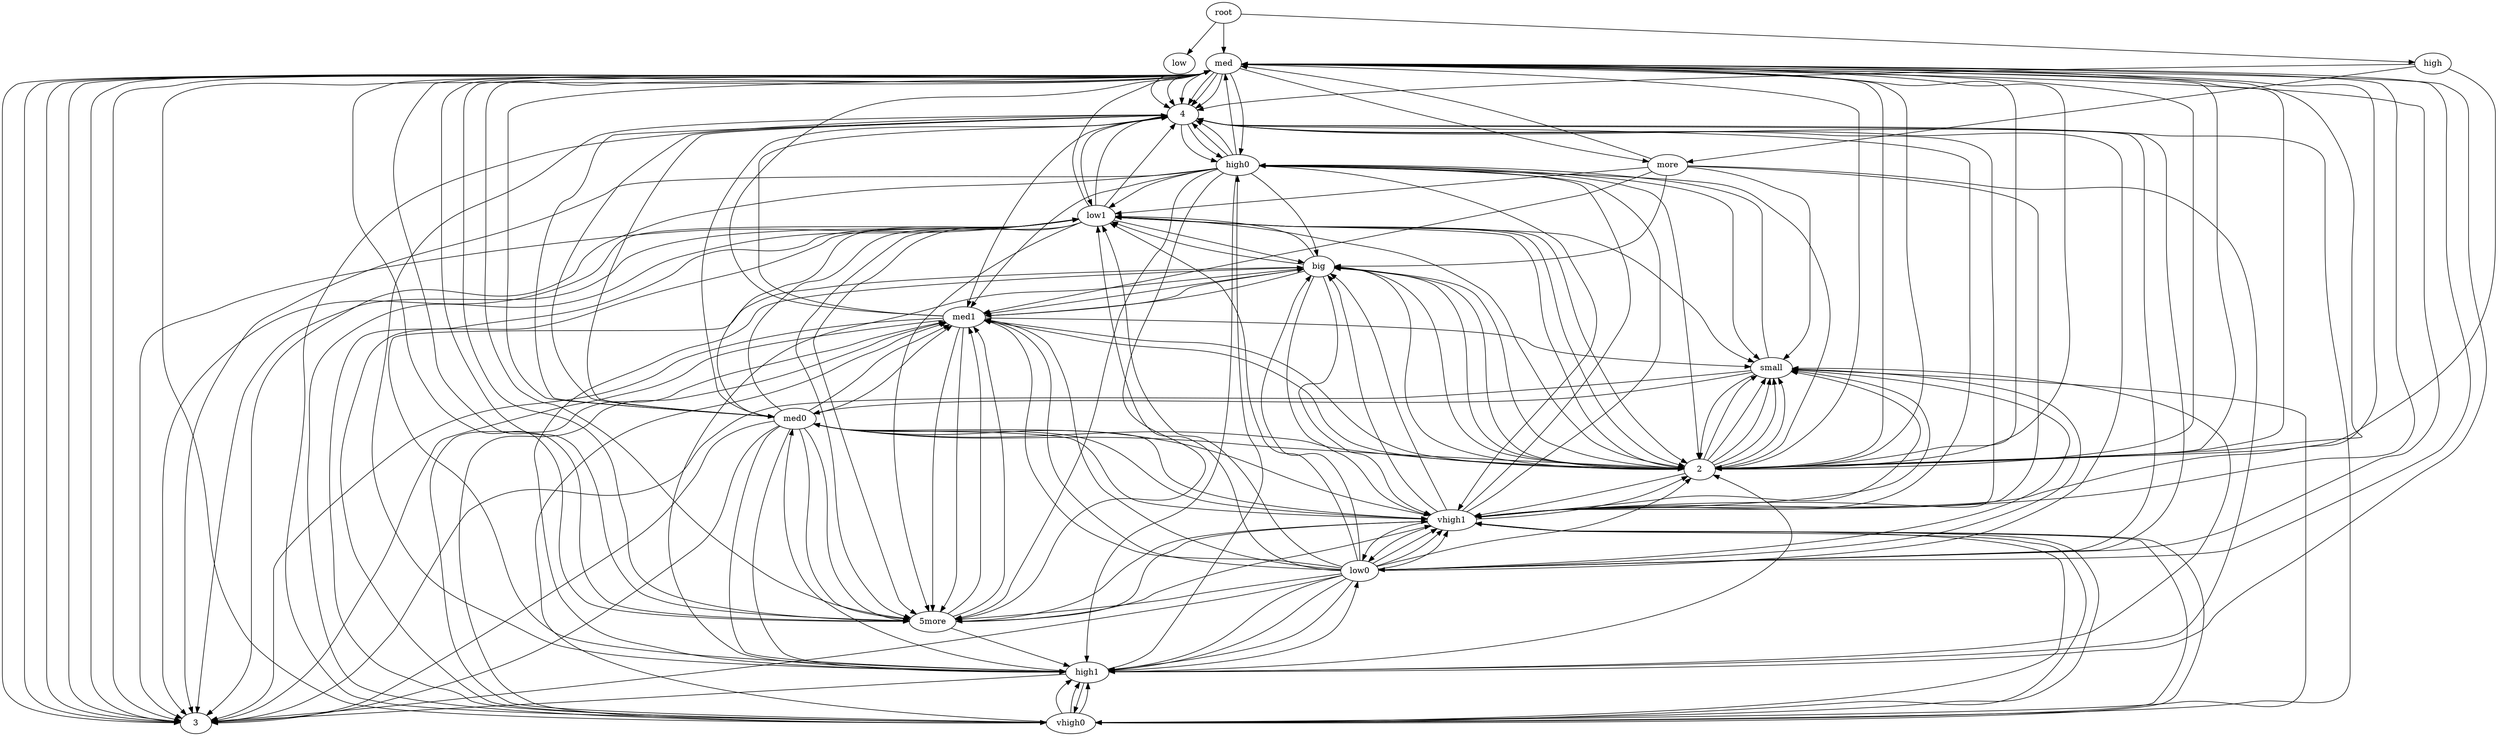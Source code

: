 // The Decision Tree
digraph {
	root
	low
	root -> low [label=" "]
	med
	root -> med [label=" "]
	4
	med -> 4 [label=" "]
	high0
	4 -> high0 [label=" "]
	med
	high0 -> med [label=" "]
	2
	med -> 2 [label=" "]
	4
	med -> 4 [label=" "]
	"5more"
	med -> "5more" [label=" "]
	med1
	"5more" -> med1 [label=" "]
	vhigh1
	"5more" -> vhigh1 [label=" "]
	high1
	"5more" -> high1 [label=" "]
	3
	med -> 3 [label=" "]
	small
	high0 -> small [label=" "]
	big
	high0 -> big [label=" "]
	high1
	big -> high1 [label=" "]
	med1
	big -> med1 [label=" "]
	low1
	big -> low1 [label=" "]
	vhigh1
	big -> vhigh1 [label=" "]
	vhigh0
	4 -> vhigh0 [label=" "]
	med1
	vhigh0 -> med1 [label=" "]
	small
	med1 -> small [label=" "]
	big
	med1 -> big [label=" "]
	med
	med1 -> med [label=" "]
	"5more"
	med -> "5more" [label=" "]
	4
	med -> 4 [label=" "]
	3
	med -> 3 [label=" "]
	low1
	vhigh0 -> low1 [label=" "]
	med
	low1 -> med [label=" "]
	"5more"
	med -> "5more" [label=" "]
	4
	med -> 4 [label=" "]
	3
	med -> 3 [label=" "]
	big
	low1 -> big [label=" "]
	small
	low1 -> small [label=" "]
	high1
	vhigh0 -> high1 [label=" "]
	vhigh1
	vhigh0 -> vhigh1 [label=" "]
	low0
	4 -> low0 [label=" "]
	vhigh1
	low0 -> vhigh1 [label=" "]
	small
	vhigh1 -> small [label=" "]
	med
	vhigh1 -> med [label=" "]
	"5more"
	med -> "5more" [label=" "]
	2
	med -> 2 [label=" "]
	4
	med -> 4 [label=" "]
	3
	med -> 3 [label=" "]
	big
	vhigh1 -> big [label=" "]
	high1
	low0 -> high1 [label=" "]
	low1
	low0 -> low1 [label=" "]
	med1
	low0 -> med1 [label=" "]
	med0
	4 -> med0 [label=" "]
	med1
	med0 -> med1 [label=" "]
	high1
	med0 -> high1 [label=" "]
	med
	high1 -> med [label=" "]
	4
	med -> 4 [label=" "]
	2
	med -> 2 [label=" "]
	3
	med -> 3 [label=" "]
	small
	high1 -> small [label=" "]
	big
	high1 -> big [label=" "]
	low1
	med0 -> low1 [label=" "]
	vhigh1
	med0 -> vhigh1 [label=" "]
	small
	vhigh1 -> small [label=" "]
	med
	vhigh1 -> med [label=" "]
	3
	med -> 3 [label=" "]
	"5more"
	med -> "5more" [label=" "]
	2
	med -> 2 [label=" "]
	big
	vhigh1 -> big [label=" "]
	2
	med -> 2 [label=" "]
	more
	med -> more [label=" "]
	big
	more -> big [label=" "]
	high1
	big -> high1 [label=" "]
	med1
	big -> med1 [label=" "]
	low1
	big -> low1 [label=" "]
	vhigh1
	big -> vhigh1 [label=" "]
	high0
	vhigh1 -> high0 [label=" "]
	vhigh0
	vhigh1 -> vhigh0 [label=" "]
	low0
	vhigh1 -> low0 [label=" "]
	med0
	vhigh1 -> med0 [label=" "]
	med
	more -> med [label=" "]
	low0
	med -> low0 [label=" "]
	med1
	low0 -> med1 [label=" "]
	low1
	low0 -> low1 [label=" "]
	high1
	low0 -> high1 [label=" "]
	vhigh1
	low0 -> vhigh1 [label=" "]
	4
	vhigh1 -> 4 [label=" "]
	2
	vhigh1 -> 2 [label=" "]
	"5more"
	vhigh1 -> "5more" [label=" "]
	med0
	med -> med0 [label=" "]
	4
	med0 -> 4 [label=" "]
	"5more"
	med0 -> "5more" [label=" "]
	2
	med0 -> 2 [label=" "]
	low1
	2 -> low1 [label=" "]
	vhigh1
	2 -> vhigh1 [label=" "]
	3
	med0 -> 3 [label=" "]
	high0
	med -> high0 [label=" "]
	2
	high0 -> 2 [label=" "]
	"5more"
	high0 -> "5more" [label=" "]
	med1
	"5more" -> med1 [label=" "]
	vhigh1
	"5more" -> vhigh1 [label=" "]
	3
	high0 -> 3 [label=" "]
	4
	high0 -> 4 [label=" "]
	low1
	4 -> low1 [label=" "]
	vhigh1
	4 -> vhigh1 [label=" "]
	med1
	4 -> med1 [label=" "]
	high1
	4 -> high1 [label=" "]
	vhigh0
	med -> vhigh0 [label=" "]
	vhigh1
	vhigh0 -> vhigh1 [label=" "]
	low1
	vhigh0 -> low1 [label=" "]
	3
	low1 -> 3 [label=" "]
	"5more"
	low1 -> "5more" [label=" "]
	2
	low1 -> 2 [label=" "]
	med1
	vhigh0 -> med1 [label=" "]
	high1
	vhigh0 -> high1 [label=" "]
	small
	more -> small [label=" "]
	vhigh0
	small -> vhigh0 [label=" "]
	low0
	small -> low0 [label=" "]
	med1
	low0 -> med1 [label=" "]
	high1
	low0 -> high1 [label=" "]
	2
	high1 -> 2 [label=" "]
	3
	high1 -> 3 [label=" "]
	vhigh1
	low0 -> vhigh1 [label=" "]
	low1
	low0 -> low1 [label=" "]
	med0
	small -> med0 [label=" "]
	high1
	med0 -> high1 [label=" "]
	vhigh1
	med0 -> vhigh1 [label=" "]
	med1
	med0 -> med1 [label=" "]
	3
	med1 -> 3 [label=" "]
	2
	med1 -> 2 [label=" "]
	"5more"
	med1 -> "5more" [label=" "]
	low1
	med0 -> low1 [label=" "]
	"5more"
	low1 -> "5more" [label=" "]
	3
	low1 -> 3 [label=" "]
	2
	low1 -> 2 [label=" "]
	4
	low1 -> 4 [label=" "]
	high0
	small -> high0 [label=" "]
	high
	root -> high [label=" "]
	more
	high -> more [label=" "]
	high1
	more -> high1 [label=" "]
	med0
	high1 -> med0 [label=" "]
	low0
	high1 -> low0 [label=" "]
	4
	low0 -> 4 [label=" "]
	3
	low0 -> 3 [label=" "]
	"5more"
	low0 -> "5more" [label=" "]
	2
	low0 -> 2 [label=" "]
	med
	2 -> med [label=" "]
	big
	2 -> big [label=" "]
	small
	2 -> small [label=" "]
	high0
	high1 -> high0 [label=" "]
	2
	high0 -> 2 [label=" "]
	small
	2 -> small [label=" "]
	big
	2 -> big [label=" "]
	3
	high0 -> 3 [label=" "]
	"5more"
	high0 -> "5more" [label=" "]
	4
	high0 -> 4 [label=" "]
	vhigh0
	high1 -> vhigh0 [label=" "]
	vhigh1
	more -> vhigh1 [label=" "]
	low0
	vhigh1 -> low0 [label=" "]
	small
	low0 -> small [label=" "]
	2
	small -> 2 [label=" "]
	3
	small -> 3 [label=" "]
	med
	low0 -> med [label=" "]
	big
	low0 -> big [label=" "]
	med0
	vhigh1 -> med0 [label=" "]
	3
	med0 -> 3 [label=" "]
	4
	med0 -> 4 [label=" "]
	2
	med0 -> 2 [label=" "]
	big
	2 -> big [label=" "]
	small
	2 -> small [label=" "]
	med
	2 -> med [label=" "]
	"5more"
	med0 -> "5more" [label=" "]
	high0
	vhigh1 -> high0 [label=" "]
	vhigh0
	vhigh1 -> vhigh0 [label=" "]
	med1
	more -> med1 [label=" "]
	4
	med1 -> 4 [label=" "]
	"5more"
	med1 -> "5more" [label=" "]
	3
	med1 -> 3 [label=" "]
	2
	med1 -> 2 [label=" "]
	big
	2 -> big [label=" "]
	med
	2 -> med [label=" "]
	small
	2 -> small [label=" "]
	low1
	more -> low1 [label=" "]
	2
	low1 -> 2 [label=" "]
	big
	2 -> big [label=" "]
	med
	2 -> med [label=" "]
	small
	2 -> small [label=" "]
	4
	low1 -> 4 [label=" "]
	3
	low1 -> 3 [label=" "]
	"5more"
	low1 -> "5more" [label=" "]
	4
	high -> 4 [label=" "]
	vhigh0
	4 -> vhigh0 [label=" "]
	high1
	vhigh0 -> high1 [label=" "]
	vhigh1
	vhigh0 -> vhigh1 [label=" "]
	med1
	vhigh0 -> med1 [label=" "]
	low1
	vhigh0 -> low1 [label=" "]
	high0
	4 -> high0 [label=" "]
	vhigh1
	high0 -> vhigh1 [label=" "]
	med1
	high0 -> med1 [label=" "]
	low1
	high0 -> low1 [label=" "]
	high1
	high0 -> high1 [label=" "]
	med0
	4 -> med0 [label=" "]
	low0
	4 -> low0 [label=" "]
	2
	high -> 2 [label=" "]
}
